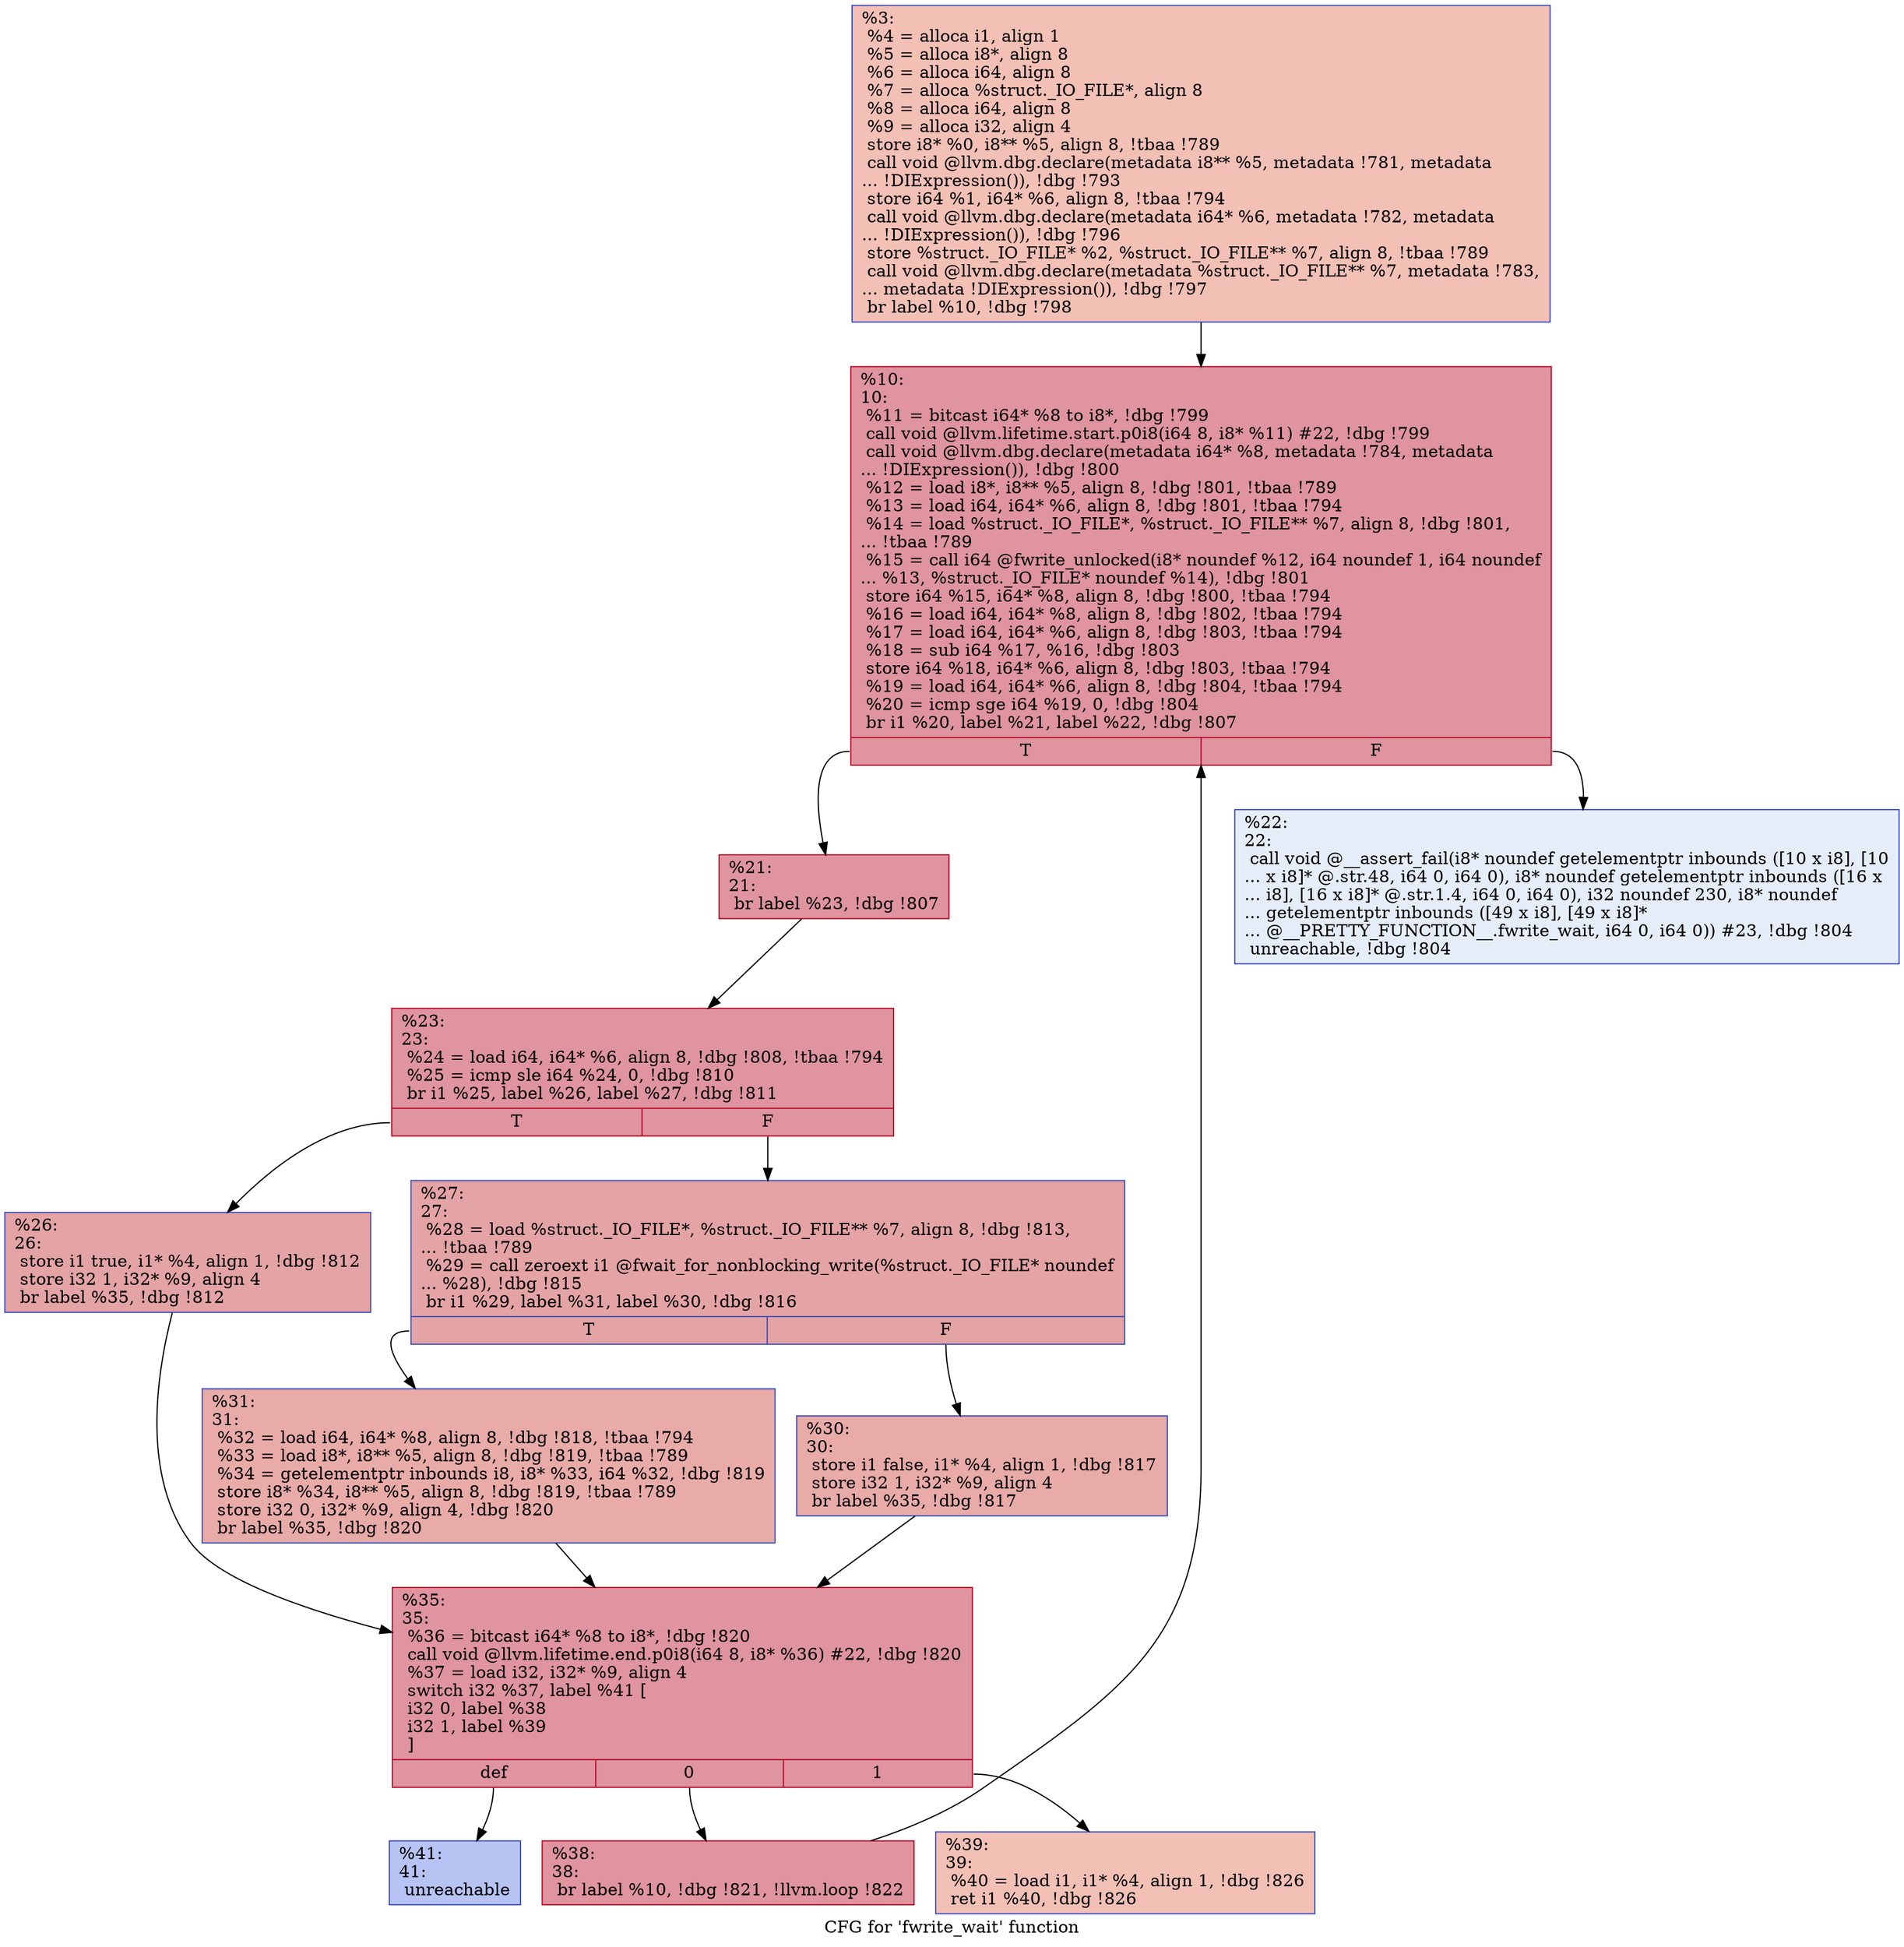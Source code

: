digraph "CFG for 'fwrite_wait' function" {
	label="CFG for 'fwrite_wait' function";

	Node0x242c010 [shape=record,color="#3d50c3ff", style=filled, fillcolor="#e5705870",label="{%3:\l  %4 = alloca i1, align 1\l  %5 = alloca i8*, align 8\l  %6 = alloca i64, align 8\l  %7 = alloca %struct._IO_FILE*, align 8\l  %8 = alloca i64, align 8\l  %9 = alloca i32, align 4\l  store i8* %0, i8** %5, align 8, !tbaa !789\l  call void @llvm.dbg.declare(metadata i8** %5, metadata !781, metadata\l... !DIExpression()), !dbg !793\l  store i64 %1, i64* %6, align 8, !tbaa !794\l  call void @llvm.dbg.declare(metadata i64* %6, metadata !782, metadata\l... !DIExpression()), !dbg !796\l  store %struct._IO_FILE* %2, %struct._IO_FILE** %7, align 8, !tbaa !789\l  call void @llvm.dbg.declare(metadata %struct._IO_FILE** %7, metadata !783,\l... metadata !DIExpression()), !dbg !797\l  br label %10, !dbg !798\l}"];
	Node0x242c010 -> Node0x2448800;
	Node0x2448800 [shape=record,color="#b70d28ff", style=filled, fillcolor="#b70d2870",label="{%10:\l10:                                               \l  %11 = bitcast i64* %8 to i8*, !dbg !799\l  call void @llvm.lifetime.start.p0i8(i64 8, i8* %11) #22, !dbg !799\l  call void @llvm.dbg.declare(metadata i64* %8, metadata !784, metadata\l... !DIExpression()), !dbg !800\l  %12 = load i8*, i8** %5, align 8, !dbg !801, !tbaa !789\l  %13 = load i64, i64* %6, align 8, !dbg !801, !tbaa !794\l  %14 = load %struct._IO_FILE*, %struct._IO_FILE** %7, align 8, !dbg !801,\l... !tbaa !789\l  %15 = call i64 @fwrite_unlocked(i8* noundef %12, i64 noundef 1, i64 noundef\l... %13, %struct._IO_FILE* noundef %14), !dbg !801\l  store i64 %15, i64* %8, align 8, !dbg !800, !tbaa !794\l  %16 = load i64, i64* %8, align 8, !dbg !802, !tbaa !794\l  %17 = load i64, i64* %6, align 8, !dbg !803, !tbaa !794\l  %18 = sub i64 %17, %16, !dbg !803\l  store i64 %18, i64* %6, align 8, !dbg !803, !tbaa !794\l  %19 = load i64, i64* %6, align 8, !dbg !804, !tbaa !794\l  %20 = icmp sge i64 %19, 0, !dbg !804\l  br i1 %20, label %21, label %22, !dbg !807\l|{<s0>T|<s1>F}}"];
	Node0x2448800:s0 -> Node0x2448850;
	Node0x2448800:s1 -> Node0x24488a0;
	Node0x2448850 [shape=record,color="#b70d28ff", style=filled, fillcolor="#b70d2870",label="{%21:\l21:                                               \l  br label %23, !dbg !807\l}"];
	Node0x2448850 -> Node0x24488f0;
	Node0x24488a0 [shape=record,color="#3d50c3ff", style=filled, fillcolor="#c5d6f270",label="{%22:\l22:                                               \l  call void @__assert_fail(i8* noundef getelementptr inbounds ([10 x i8], [10\l... x i8]* @.str.48, i64 0, i64 0), i8* noundef getelementptr inbounds ([16 x\l... i8], [16 x i8]* @.str.1.4, i64 0, i64 0), i32 noundef 230, i8* noundef\l... getelementptr inbounds ([49 x i8], [49 x i8]*\l... @__PRETTY_FUNCTION__.fwrite_wait, i64 0, i64 0)) #23, !dbg !804\l  unreachable, !dbg !804\l}"];
	Node0x24488f0 [shape=record,color="#b70d28ff", style=filled, fillcolor="#b70d2870",label="{%23:\l23:                                               \l  %24 = load i64, i64* %6, align 8, !dbg !808, !tbaa !794\l  %25 = icmp sle i64 %24, 0, !dbg !810\l  br i1 %25, label %26, label %27, !dbg !811\l|{<s0>T|<s1>F}}"];
	Node0x24488f0:s0 -> Node0x2448940;
	Node0x24488f0:s1 -> Node0x2448990;
	Node0x2448940 [shape=record,color="#3d50c3ff", style=filled, fillcolor="#c32e3170",label="{%26:\l26:                                               \l  store i1 true, i1* %4, align 1, !dbg !812\l  store i32 1, i32* %9, align 4\l  br label %35, !dbg !812\l}"];
	Node0x2448940 -> Node0x2448a80;
	Node0x2448990 [shape=record,color="#3d50c3ff", style=filled, fillcolor="#c32e3170",label="{%27:\l27:                                               \l  %28 = load %struct._IO_FILE*, %struct._IO_FILE** %7, align 8, !dbg !813,\l... !tbaa !789\l  %29 = call zeroext i1 @fwait_for_nonblocking_write(%struct._IO_FILE* noundef\l... %28), !dbg !815\l  br i1 %29, label %31, label %30, !dbg !816\l|{<s0>T|<s1>F}}"];
	Node0x2448990:s0 -> Node0x2448a30;
	Node0x2448990:s1 -> Node0x24489e0;
	Node0x24489e0 [shape=record,color="#3d50c3ff", style=filled, fillcolor="#cc403a70",label="{%30:\l30:                                               \l  store i1 false, i1* %4, align 1, !dbg !817\l  store i32 1, i32* %9, align 4\l  br label %35, !dbg !817\l}"];
	Node0x24489e0 -> Node0x2448a80;
	Node0x2448a30 [shape=record,color="#3d50c3ff", style=filled, fillcolor="#cc403a70",label="{%31:\l31:                                               \l  %32 = load i64, i64* %8, align 8, !dbg !818, !tbaa !794\l  %33 = load i8*, i8** %5, align 8, !dbg !819, !tbaa !789\l  %34 = getelementptr inbounds i8, i8* %33, i64 %32, !dbg !819\l  store i8* %34, i8** %5, align 8, !dbg !819, !tbaa !789\l  store i32 0, i32* %9, align 4, !dbg !820\l  br label %35, !dbg !820\l}"];
	Node0x2448a30 -> Node0x2448a80;
	Node0x2448a80 [shape=record,color="#b70d28ff", style=filled, fillcolor="#b70d2870",label="{%35:\l35:                                               \l  %36 = bitcast i64* %8 to i8*, !dbg !820\l  call void @llvm.lifetime.end.p0i8(i64 8, i8* %36) #22, !dbg !820\l  %37 = load i32, i32* %9, align 4\l  switch i32 %37, label %41 [\l    i32 0, label %38\l    i32 1, label %39\l  ]\l|{<s0>def|<s1>0|<s2>1}}"];
	Node0x2448a80:s0 -> Node0x2448b70;
	Node0x2448a80:s1 -> Node0x2448ad0;
	Node0x2448a80:s2 -> Node0x2448b20;
	Node0x2448ad0 [shape=record,color="#b70d28ff", style=filled, fillcolor="#b70d2870",label="{%38:\l38:                                               \l  br label %10, !dbg !821, !llvm.loop !822\l}"];
	Node0x2448ad0 -> Node0x2448800;
	Node0x2448b20 [shape=record,color="#3d50c3ff", style=filled, fillcolor="#e5705870",label="{%39:\l39:                                               \l  %40 = load i1, i1* %4, align 1, !dbg !826\l  ret i1 %40, !dbg !826\l}"];
	Node0x2448b70 [shape=record,color="#3d50c3ff", style=filled, fillcolor="#5977e370",label="{%41:\l41:                                               \l  unreachable\l}"];
}
